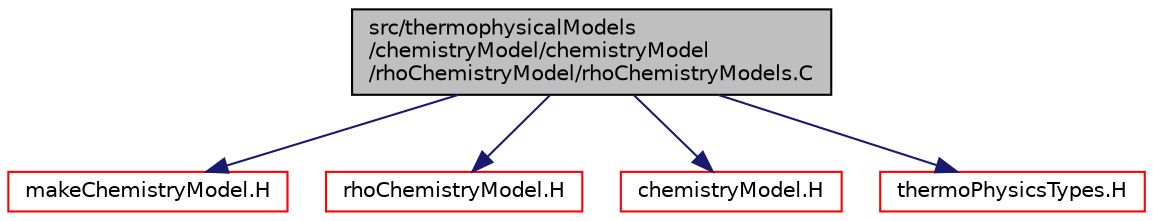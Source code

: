 digraph "src/thermophysicalModels/chemistryModel/chemistryModel/rhoChemistryModel/rhoChemistryModels.C"
{
  bgcolor="transparent";
  edge [fontname="Helvetica",fontsize="10",labelfontname="Helvetica",labelfontsize="10"];
  node [fontname="Helvetica",fontsize="10",shape=record];
  Node1 [label="src/thermophysicalModels\l/chemistryModel/chemistryModel\l/rhoChemistryModel/rhoChemistryModels.C",height=0.2,width=0.4,color="black", fillcolor="grey75", style="filled", fontcolor="black"];
  Node1 -> Node2 [color="midnightblue",fontsize="10",style="solid",fontname="Helvetica"];
  Node2 [label="makeChemistryModel.H",height=0.2,width=0.4,color="red",URL="$a10185.html",tooltip="Macros for instantiating chemistry models based on compressibility and transport types. "];
  Node1 -> Node3 [color="midnightblue",fontsize="10",style="solid",fontname="Helvetica"];
  Node3 [label="rhoChemistryModel.H",height=0.2,width=0.4,color="red",URL="$a10191.html"];
  Node1 -> Node4 [color="midnightblue",fontsize="10",style="solid",fontname="Helvetica"];
  Node4 [label="chemistryModel.H",height=0.2,width=0.4,color="red",URL="$a10183.html"];
  Node1 -> Node5 [color="midnightblue",fontsize="10",style="solid",fontname="Helvetica"];
  Node5 [label="thermoPhysicsTypes.H",height=0.2,width=0.4,color="red",URL="$a10516.html",tooltip="Type definitions for thermo-physics models. "];
}
